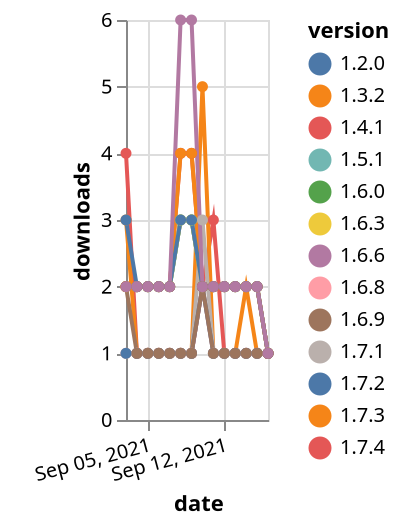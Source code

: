 {"$schema": "https://vega.github.io/schema/vega-lite/v5.json", "description": "A simple bar chart with embedded data.", "data": {"values": [{"date": "2021-09-03", "total": 116, "delta": 4, "version": "1.7.4"}, {"date": "2021-09-04", "total": 117, "delta": 1, "version": "1.7.4"}, {"date": "2021-09-05", "total": 118, "delta": 1, "version": "1.7.4"}, {"date": "2021-09-06", "total": 119, "delta": 1, "version": "1.7.4"}, {"date": "2021-09-07", "total": 120, "delta": 1, "version": "1.7.4"}, {"date": "2021-09-08", "total": 121, "delta": 1, "version": "1.7.4"}, {"date": "2021-09-09", "total": 122, "delta": 1, "version": "1.7.4"}, {"date": "2021-09-10", "total": 124, "delta": 2, "version": "1.7.4"}, {"date": "2021-09-11", "total": 127, "delta": 3, "version": "1.7.4"}, {"date": "2021-09-12", "total": 128, "delta": 1, "version": "1.7.4"}, {"date": "2021-09-13", "total": 129, "delta": 1, "version": "1.7.4"}, {"date": "2021-09-14", "total": 130, "delta": 1, "version": "1.7.4"}, {"date": "2021-09-15", "total": 131, "delta": 1, "version": "1.7.4"}, {"date": "2021-09-16", "total": 132, "delta": 1, "version": "1.7.4"}, {"date": "2021-09-03", "total": 332, "delta": 3, "version": "1.7.3"}, {"date": "2021-09-04", "total": 333, "delta": 1, "version": "1.7.3"}, {"date": "2021-09-05", "total": 334, "delta": 1, "version": "1.7.3"}, {"date": "2021-09-06", "total": 335, "delta": 1, "version": "1.7.3"}, {"date": "2021-09-07", "total": 336, "delta": 1, "version": "1.7.3"}, {"date": "2021-09-08", "total": 337, "delta": 1, "version": "1.7.3"}, {"date": "2021-09-09", "total": 338, "delta": 1, "version": "1.7.3"}, {"date": "2021-09-10", "total": 343, "delta": 5, "version": "1.7.3"}, {"date": "2021-09-11", "total": 344, "delta": 1, "version": "1.7.3"}, {"date": "2021-09-12", "total": 345, "delta": 1, "version": "1.7.3"}, {"date": "2021-09-13", "total": 346, "delta": 1, "version": "1.7.3"}, {"date": "2021-09-14", "total": 348, "delta": 2, "version": "1.7.3"}, {"date": "2021-09-15", "total": 349, "delta": 1, "version": "1.7.3"}, {"date": "2021-09-16", "total": 350, "delta": 1, "version": "1.7.3"}, {"date": "2021-09-03", "total": 2548, "delta": 2, "version": "1.6.0"}, {"date": "2021-09-04", "total": 2550, "delta": 2, "version": "1.6.0"}, {"date": "2021-09-05", "total": 2552, "delta": 2, "version": "1.6.0"}, {"date": "2021-09-06", "total": 2554, "delta": 2, "version": "1.6.0"}, {"date": "2021-09-07", "total": 2556, "delta": 2, "version": "1.6.0"}, {"date": "2021-09-08", "total": 2559, "delta": 3, "version": "1.6.0"}, {"date": "2021-09-09", "total": 2562, "delta": 3, "version": "1.6.0"}, {"date": "2021-09-10", "total": 2564, "delta": 2, "version": "1.6.0"}, {"date": "2021-09-11", "total": 2566, "delta": 2, "version": "1.6.0"}, {"date": "2021-09-12", "total": 2568, "delta": 2, "version": "1.6.0"}, {"date": "2021-09-13", "total": 2570, "delta": 2, "version": "1.6.0"}, {"date": "2021-09-14", "total": 2572, "delta": 2, "version": "1.6.0"}, {"date": "2021-09-15", "total": 2574, "delta": 2, "version": "1.6.0"}, {"date": "2021-09-16", "total": 2575, "delta": 1, "version": "1.6.0"}, {"date": "2021-09-03", "total": 225, "delta": 1, "version": "1.6.8"}, {"date": "2021-09-04", "total": 226, "delta": 1, "version": "1.6.8"}, {"date": "2021-09-05", "total": 227, "delta": 1, "version": "1.6.8"}, {"date": "2021-09-06", "total": 228, "delta": 1, "version": "1.6.8"}, {"date": "2021-09-07", "total": 229, "delta": 1, "version": "1.6.8"}, {"date": "2021-09-08", "total": 230, "delta": 1, "version": "1.6.8"}, {"date": "2021-09-09", "total": 231, "delta": 1, "version": "1.6.8"}, {"date": "2021-09-10", "total": 233, "delta": 2, "version": "1.6.8"}, {"date": "2021-09-11", "total": 234, "delta": 1, "version": "1.6.8"}, {"date": "2021-09-12", "total": 235, "delta": 1, "version": "1.6.8"}, {"date": "2021-09-13", "total": 236, "delta": 1, "version": "1.6.8"}, {"date": "2021-09-14", "total": 237, "delta": 1, "version": "1.6.8"}, {"date": "2021-09-15", "total": 238, "delta": 1, "version": "1.6.8"}, {"date": "2021-09-16", "total": 239, "delta": 1, "version": "1.6.8"}, {"date": "2021-09-03", "total": 2588, "delta": 2, "version": "1.5.1"}, {"date": "2021-09-04", "total": 2590, "delta": 2, "version": "1.5.1"}, {"date": "2021-09-05", "total": 2592, "delta": 2, "version": "1.5.1"}, {"date": "2021-09-06", "total": 2594, "delta": 2, "version": "1.5.1"}, {"date": "2021-09-07", "total": 2596, "delta": 2, "version": "1.5.1"}, {"date": "2021-09-08", "total": 2599, "delta": 3, "version": "1.5.1"}, {"date": "2021-09-09", "total": 2602, "delta": 3, "version": "1.5.1"}, {"date": "2021-09-10", "total": 2604, "delta": 2, "version": "1.5.1"}, {"date": "2021-09-11", "total": 2606, "delta": 2, "version": "1.5.1"}, {"date": "2021-09-12", "total": 2608, "delta": 2, "version": "1.5.1"}, {"date": "2021-09-13", "total": 2610, "delta": 2, "version": "1.5.1"}, {"date": "2021-09-14", "total": 2612, "delta": 2, "version": "1.5.1"}, {"date": "2021-09-15", "total": 2614, "delta": 2, "version": "1.5.1"}, {"date": "2021-09-16", "total": 2615, "delta": 1, "version": "1.5.1"}, {"date": "2021-09-03", "total": 290, "delta": 1, "version": "1.7.1"}, {"date": "2021-09-04", "total": 291, "delta": 1, "version": "1.7.1"}, {"date": "2021-09-05", "total": 292, "delta": 1, "version": "1.7.1"}, {"date": "2021-09-06", "total": 293, "delta": 1, "version": "1.7.1"}, {"date": "2021-09-07", "total": 294, "delta": 1, "version": "1.7.1"}, {"date": "2021-09-08", "total": 295, "delta": 1, "version": "1.7.1"}, {"date": "2021-09-09", "total": 296, "delta": 1, "version": "1.7.1"}, {"date": "2021-09-10", "total": 299, "delta": 3, "version": "1.7.1"}, {"date": "2021-09-11", "total": 300, "delta": 1, "version": "1.7.1"}, {"date": "2021-09-12", "total": 301, "delta": 1, "version": "1.7.1"}, {"date": "2021-09-13", "total": 302, "delta": 1, "version": "1.7.1"}, {"date": "2021-09-14", "total": 303, "delta": 1, "version": "1.7.1"}, {"date": "2021-09-15", "total": 304, "delta": 1, "version": "1.7.1"}, {"date": "2021-09-16", "total": 305, "delta": 1, "version": "1.7.1"}, {"date": "2021-09-03", "total": 2422, "delta": 2, "version": "1.6.3"}, {"date": "2021-09-04", "total": 2424, "delta": 2, "version": "1.6.3"}, {"date": "2021-09-05", "total": 2426, "delta": 2, "version": "1.6.3"}, {"date": "2021-09-06", "total": 2428, "delta": 2, "version": "1.6.3"}, {"date": "2021-09-07", "total": 2430, "delta": 2, "version": "1.6.3"}, {"date": "2021-09-08", "total": 2433, "delta": 3, "version": "1.6.3"}, {"date": "2021-09-09", "total": 2436, "delta": 3, "version": "1.6.3"}, {"date": "2021-09-10", "total": 2438, "delta": 2, "version": "1.6.3"}, {"date": "2021-09-11", "total": 2440, "delta": 2, "version": "1.6.3"}, {"date": "2021-09-12", "total": 2442, "delta": 2, "version": "1.6.3"}, {"date": "2021-09-13", "total": 2444, "delta": 2, "version": "1.6.3"}, {"date": "2021-09-14", "total": 2446, "delta": 2, "version": "1.6.3"}, {"date": "2021-09-15", "total": 2448, "delta": 2, "version": "1.6.3"}, {"date": "2021-09-16", "total": 2449, "delta": 1, "version": "1.6.3"}, {"date": "2021-09-03", "total": 189, "delta": 1, "version": "1.7.2"}, {"date": "2021-09-04", "total": 190, "delta": 1, "version": "1.7.2"}, {"date": "2021-09-05", "total": 191, "delta": 1, "version": "1.7.2"}, {"date": "2021-09-06", "total": 192, "delta": 1, "version": "1.7.2"}, {"date": "2021-09-07", "total": 193, "delta": 1, "version": "1.7.2"}, {"date": "2021-09-08", "total": 194, "delta": 1, "version": "1.7.2"}, {"date": "2021-09-09", "total": 195, "delta": 1, "version": "1.7.2"}, {"date": "2021-09-10", "total": 197, "delta": 2, "version": "1.7.2"}, {"date": "2021-09-11", "total": 198, "delta": 1, "version": "1.7.2"}, {"date": "2021-09-12", "total": 199, "delta": 1, "version": "1.7.2"}, {"date": "2021-09-13", "total": 200, "delta": 1, "version": "1.7.2"}, {"date": "2021-09-14", "total": 201, "delta": 1, "version": "1.7.2"}, {"date": "2021-09-15", "total": 202, "delta": 1, "version": "1.7.2"}, {"date": "2021-09-16", "total": 203, "delta": 1, "version": "1.7.2"}, {"date": "2021-09-03", "total": 3086, "delta": 2, "version": "1.4.1"}, {"date": "2021-09-04", "total": 3088, "delta": 2, "version": "1.4.1"}, {"date": "2021-09-05", "total": 3090, "delta": 2, "version": "1.4.1"}, {"date": "2021-09-06", "total": 3092, "delta": 2, "version": "1.4.1"}, {"date": "2021-09-07", "total": 3094, "delta": 2, "version": "1.4.1"}, {"date": "2021-09-08", "total": 3098, "delta": 4, "version": "1.4.1"}, {"date": "2021-09-09", "total": 3102, "delta": 4, "version": "1.4.1"}, {"date": "2021-09-10", "total": 3104, "delta": 2, "version": "1.4.1"}, {"date": "2021-09-11", "total": 3106, "delta": 2, "version": "1.4.1"}, {"date": "2021-09-12", "total": 3108, "delta": 2, "version": "1.4.1"}, {"date": "2021-09-13", "total": 3110, "delta": 2, "version": "1.4.1"}, {"date": "2021-09-14", "total": 3112, "delta": 2, "version": "1.4.1"}, {"date": "2021-09-15", "total": 3114, "delta": 2, "version": "1.4.1"}, {"date": "2021-09-16", "total": 3115, "delta": 1, "version": "1.4.1"}, {"date": "2021-09-03", "total": 3085, "delta": 2, "version": "1.3.2"}, {"date": "2021-09-04", "total": 3087, "delta": 2, "version": "1.3.2"}, {"date": "2021-09-05", "total": 3089, "delta": 2, "version": "1.3.2"}, {"date": "2021-09-06", "total": 3091, "delta": 2, "version": "1.3.2"}, {"date": "2021-09-07", "total": 3093, "delta": 2, "version": "1.3.2"}, {"date": "2021-09-08", "total": 3097, "delta": 4, "version": "1.3.2"}, {"date": "2021-09-09", "total": 3101, "delta": 4, "version": "1.3.2"}, {"date": "2021-09-10", "total": 3103, "delta": 2, "version": "1.3.2"}, {"date": "2021-09-11", "total": 3105, "delta": 2, "version": "1.3.2"}, {"date": "2021-09-12", "total": 3107, "delta": 2, "version": "1.3.2"}, {"date": "2021-09-13", "total": 3109, "delta": 2, "version": "1.3.2"}, {"date": "2021-09-14", "total": 3111, "delta": 2, "version": "1.3.2"}, {"date": "2021-09-15", "total": 3113, "delta": 2, "version": "1.3.2"}, {"date": "2021-09-16", "total": 3114, "delta": 1, "version": "1.3.2"}, {"date": "2021-09-03", "total": 2834, "delta": 3, "version": "1.2.0"}, {"date": "2021-09-04", "total": 2836, "delta": 2, "version": "1.2.0"}, {"date": "2021-09-05", "total": 2838, "delta": 2, "version": "1.2.0"}, {"date": "2021-09-06", "total": 2840, "delta": 2, "version": "1.2.0"}, {"date": "2021-09-07", "total": 2842, "delta": 2, "version": "1.2.0"}, {"date": "2021-09-08", "total": 2845, "delta": 3, "version": "1.2.0"}, {"date": "2021-09-09", "total": 2848, "delta": 3, "version": "1.2.0"}, {"date": "2021-09-10", "total": 2850, "delta": 2, "version": "1.2.0"}, {"date": "2021-09-11", "total": 2852, "delta": 2, "version": "1.2.0"}, {"date": "2021-09-12", "total": 2854, "delta": 2, "version": "1.2.0"}, {"date": "2021-09-13", "total": 2856, "delta": 2, "version": "1.2.0"}, {"date": "2021-09-14", "total": 2858, "delta": 2, "version": "1.2.0"}, {"date": "2021-09-15", "total": 2860, "delta": 2, "version": "1.2.0"}, {"date": "2021-09-16", "total": 2861, "delta": 1, "version": "1.2.0"}, {"date": "2021-09-03", "total": 205, "delta": 2, "version": "1.6.9"}, {"date": "2021-09-04", "total": 206, "delta": 1, "version": "1.6.9"}, {"date": "2021-09-05", "total": 207, "delta": 1, "version": "1.6.9"}, {"date": "2021-09-06", "total": 208, "delta": 1, "version": "1.6.9"}, {"date": "2021-09-07", "total": 209, "delta": 1, "version": "1.6.9"}, {"date": "2021-09-08", "total": 210, "delta": 1, "version": "1.6.9"}, {"date": "2021-09-09", "total": 211, "delta": 1, "version": "1.6.9"}, {"date": "2021-09-10", "total": 213, "delta": 2, "version": "1.6.9"}, {"date": "2021-09-11", "total": 214, "delta": 1, "version": "1.6.9"}, {"date": "2021-09-12", "total": 215, "delta": 1, "version": "1.6.9"}, {"date": "2021-09-13", "total": 216, "delta": 1, "version": "1.6.9"}, {"date": "2021-09-14", "total": 217, "delta": 1, "version": "1.6.9"}, {"date": "2021-09-15", "total": 218, "delta": 1, "version": "1.6.9"}, {"date": "2021-09-16", "total": 219, "delta": 1, "version": "1.6.9"}, {"date": "2021-09-03", "total": 2928, "delta": 2, "version": "1.6.6"}, {"date": "2021-09-04", "total": 2930, "delta": 2, "version": "1.6.6"}, {"date": "2021-09-05", "total": 2932, "delta": 2, "version": "1.6.6"}, {"date": "2021-09-06", "total": 2934, "delta": 2, "version": "1.6.6"}, {"date": "2021-09-07", "total": 2936, "delta": 2, "version": "1.6.6"}, {"date": "2021-09-08", "total": 2942, "delta": 6, "version": "1.6.6"}, {"date": "2021-09-09", "total": 2948, "delta": 6, "version": "1.6.6"}, {"date": "2021-09-10", "total": 2950, "delta": 2, "version": "1.6.6"}, {"date": "2021-09-11", "total": 2952, "delta": 2, "version": "1.6.6"}, {"date": "2021-09-12", "total": 2954, "delta": 2, "version": "1.6.6"}, {"date": "2021-09-13", "total": 2956, "delta": 2, "version": "1.6.6"}, {"date": "2021-09-14", "total": 2958, "delta": 2, "version": "1.6.6"}, {"date": "2021-09-15", "total": 2960, "delta": 2, "version": "1.6.6"}, {"date": "2021-09-16", "total": 2961, "delta": 1, "version": "1.6.6"}]}, "width": "container", "mark": {"type": "line", "point": {"filled": true}}, "encoding": {"x": {"field": "date", "type": "temporal", "timeUnit": "yearmonthdate", "title": "date", "axis": {"labelAngle": -15}}, "y": {"field": "delta", "type": "quantitative", "title": "downloads"}, "color": {"field": "version", "type": "nominal"}, "tooltip": {"field": "delta"}}}